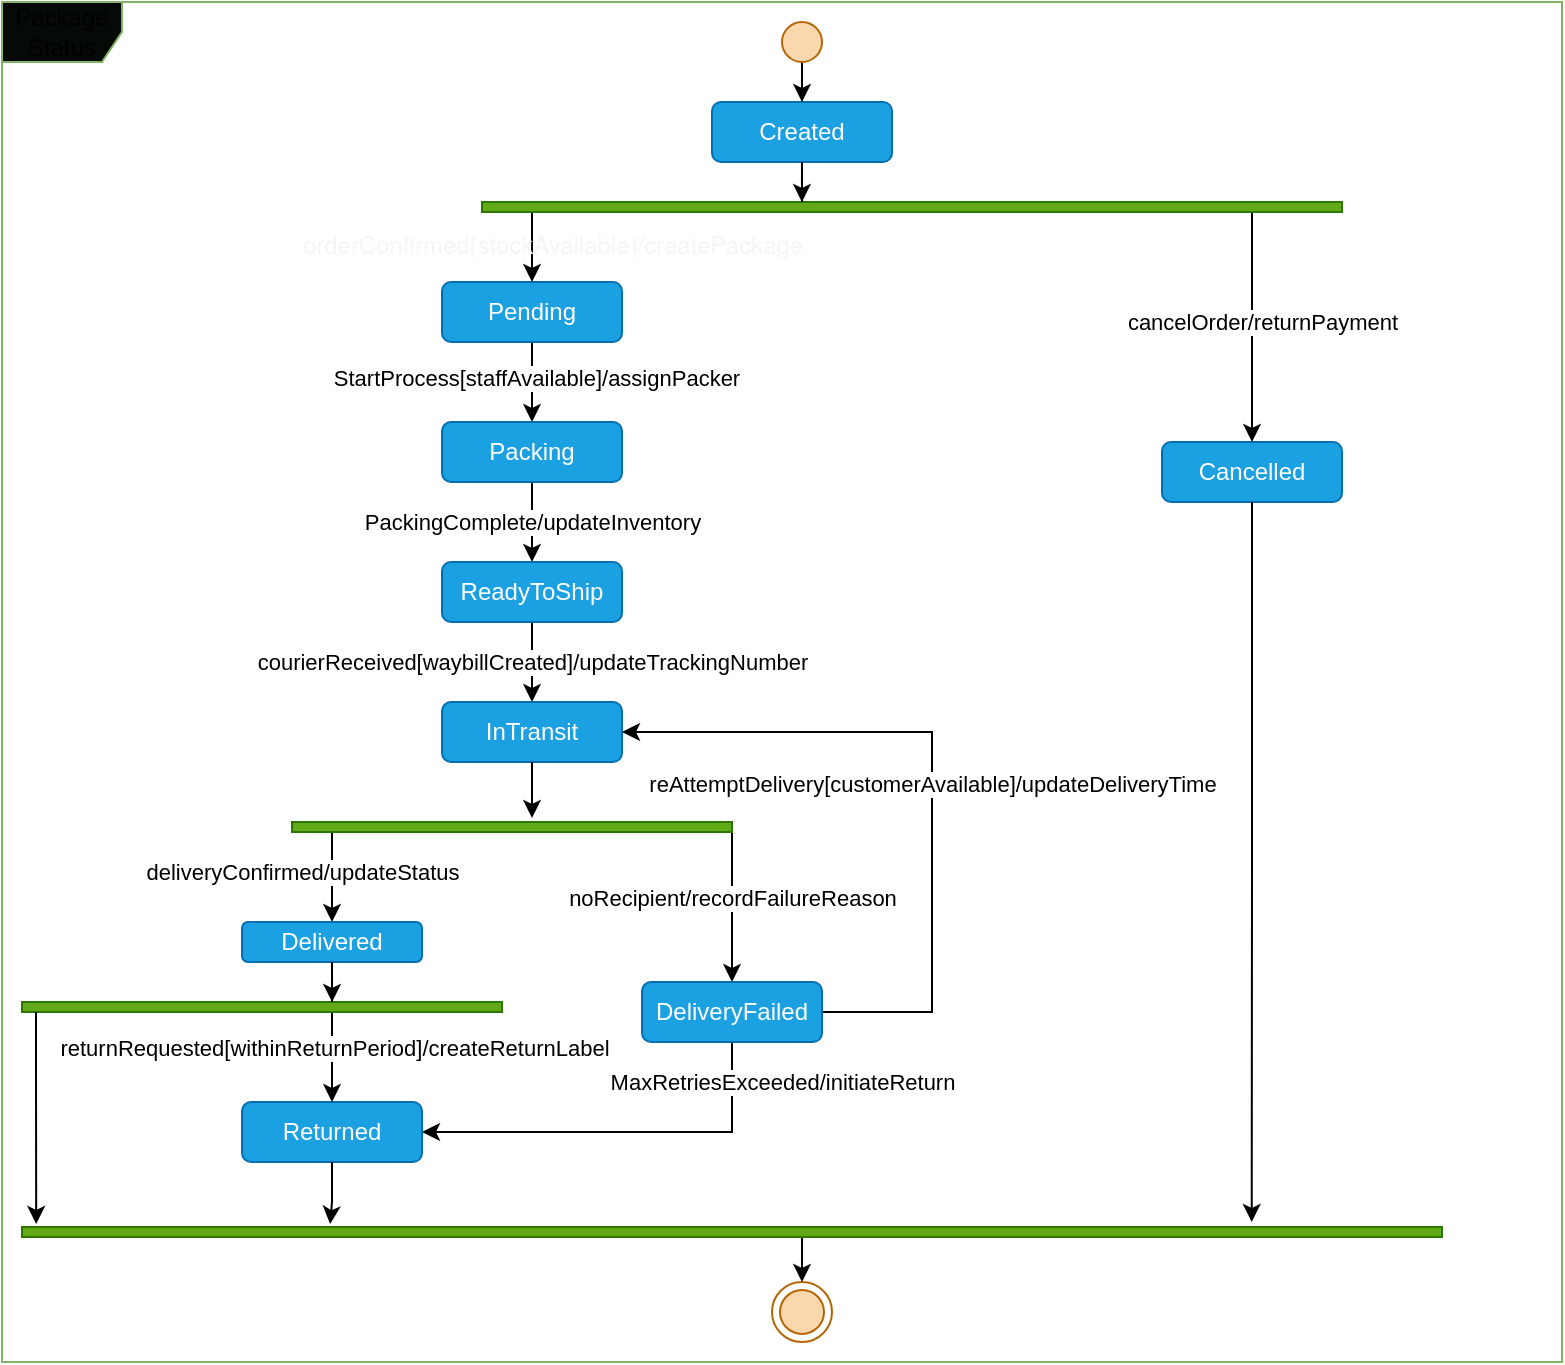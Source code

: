 <mxfile version="25.0.2">
  <diagram name="第 1 页" id="h0PRpNNmoAaoN-pZgCK5">
    <mxGraphModel dx="1064" dy="802" grid="1" gridSize="10" guides="1" tooltips="1" connect="1" arrows="1" fold="1" page="1" pageScale="1" pageWidth="2339" pageHeight="3300" math="0" shadow="0">
      <root>
        <mxCell id="0" />
        <mxCell id="1" parent="0" />
        <mxCell id="0xQNeweGMBsmHiFc38am-51" style="edgeStyle=orthogonalEdgeStyle;rounded=0;orthogonalLoop=1;jettySize=auto;html=1;entryX=0.5;entryY=0;entryDx=0;entryDy=0;" parent="1" source="0xQNeweGMBsmHiFc38am-1" target="0xQNeweGMBsmHiFc38am-2" edge="1">
          <mxGeometry relative="1" as="geometry" />
        </mxCell>
        <mxCell id="0xQNeweGMBsmHiFc38am-1" value="" style="ellipse;fillColor=#fad7ac;html=1;strokeColor=#b46504;" parent="1" vertex="1">
          <mxGeometry x="430" y="110" width="20" height="20" as="geometry" />
        </mxCell>
        <mxCell id="0xQNeweGMBsmHiFc38am-2" value="Created" style="rounded=1;whiteSpace=wrap;html=1;fillColor=#1ba1e2;fontColor=#ffffff;strokeColor=#006EAF;" parent="1" vertex="1">
          <mxGeometry x="395" y="150" width="90" height="30" as="geometry" />
        </mxCell>
        <mxCell id="0xQNeweGMBsmHiFc38am-9" style="edgeStyle=orthogonalEdgeStyle;rounded=0;orthogonalLoop=1;jettySize=auto;html=1;exitX=0.5;exitY=1;exitDx=0;exitDy=0;entryX=0.5;entryY=0;entryDx=0;entryDy=0;" parent="1" source="0xQNeweGMBsmHiFc38am-3" target="0xQNeweGMBsmHiFc38am-8" edge="1">
          <mxGeometry relative="1" as="geometry" />
        </mxCell>
        <mxCell id="0xQNeweGMBsmHiFc38am-10" value="StartProcess[staffAvailable]/assignPacker" style="edgeLabel;html=1;align=center;verticalAlign=middle;resizable=0;points=[];" parent="0xQNeweGMBsmHiFc38am-9" vertex="1" connectable="0">
          <mxGeometry x="-0.1" y="2" relative="1" as="geometry">
            <mxPoint as="offset" />
          </mxGeometry>
        </mxCell>
        <mxCell id="0xQNeweGMBsmHiFc38am-3" value="Pending" style="rounded=1;whiteSpace=wrap;html=1;fillColor=#1ba1e2;fontColor=#ffffff;strokeColor=#006EAF;" parent="1" vertex="1">
          <mxGeometry x="260" y="240" width="90" height="30" as="geometry" />
        </mxCell>
        <mxCell id="0xQNeweGMBsmHiFc38am-12" style="edgeStyle=orthogonalEdgeStyle;rounded=0;orthogonalLoop=1;jettySize=auto;html=1;entryX=0.5;entryY=0;entryDx=0;entryDy=0;" parent="1" source="0xQNeweGMBsmHiFc38am-8" target="0xQNeweGMBsmHiFc38am-11" edge="1">
          <mxGeometry relative="1" as="geometry" />
        </mxCell>
        <mxCell id="0xQNeweGMBsmHiFc38am-13" value="PackingComplete/updateInventory" style="edgeLabel;html=1;align=center;verticalAlign=middle;resizable=0;points=[];" parent="0xQNeweGMBsmHiFc38am-12" vertex="1" connectable="0">
          <mxGeometry x="-0.6" y="2" relative="1" as="geometry">
            <mxPoint x="-2" y="12" as="offset" />
          </mxGeometry>
        </mxCell>
        <mxCell id="0xQNeweGMBsmHiFc38am-8" value="Packing" style="rounded=1;whiteSpace=wrap;html=1;fillColor=#1ba1e2;fontColor=#ffffff;strokeColor=#006EAF;" parent="1" vertex="1">
          <mxGeometry x="260" y="310" width="90" height="30" as="geometry" />
        </mxCell>
        <mxCell id="0xQNeweGMBsmHiFc38am-15" style="edgeStyle=orthogonalEdgeStyle;rounded=0;orthogonalLoop=1;jettySize=auto;html=1;entryX=0.5;entryY=0;entryDx=0;entryDy=0;" parent="1" source="0xQNeweGMBsmHiFc38am-11" target="0xQNeweGMBsmHiFc38am-14" edge="1">
          <mxGeometry relative="1" as="geometry" />
        </mxCell>
        <mxCell id="0xQNeweGMBsmHiFc38am-16" value="courierReceived[waybillCreated]/updateTrackingNumber" style="edgeLabel;html=1;align=center;verticalAlign=middle;resizable=0;points=[];" parent="0xQNeweGMBsmHiFc38am-15" vertex="1" connectable="0">
          <mxGeometry x="-0.24" y="1" relative="1" as="geometry">
            <mxPoint x="-1" y="5" as="offset" />
          </mxGeometry>
        </mxCell>
        <mxCell id="0xQNeweGMBsmHiFc38am-11" value="ReadyToShip" style="rounded=1;whiteSpace=wrap;html=1;fillColor=#1ba1e2;fontColor=#ffffff;strokeColor=#006EAF;" parent="1" vertex="1">
          <mxGeometry x="260" y="380" width="90" height="30" as="geometry" />
        </mxCell>
        <mxCell id="0xQNeweGMBsmHiFc38am-14" value="InTransit" style="rounded=1;whiteSpace=wrap;html=1;fillColor=#1ba1e2;fontColor=#ffffff;strokeColor=#006EAF;" parent="1" vertex="1">
          <mxGeometry x="260" y="450" width="90" height="30" as="geometry" />
        </mxCell>
        <mxCell id="0xQNeweGMBsmHiFc38am-24" style="edgeStyle=orthogonalEdgeStyle;rounded=0;orthogonalLoop=1;jettySize=auto;html=1;entryX=0.5;entryY=0;entryDx=0;entryDy=0;" parent="1" source="0xQNeweGMBsmHiFc38am-17" target="0xQNeweGMBsmHiFc38am-18" edge="1">
          <mxGeometry relative="1" as="geometry">
            <Array as="points">
              <mxPoint x="205" y="530" />
              <mxPoint x="205" y="530" />
            </Array>
          </mxGeometry>
        </mxCell>
        <mxCell id="0xQNeweGMBsmHiFc38am-31" value="deliveryConfirmed/updateStatus" style="edgeLabel;html=1;align=center;verticalAlign=middle;resizable=0;points=[];" parent="0xQNeweGMBsmHiFc38am-24" vertex="1" connectable="0">
          <mxGeometry x="-0.143" y="1" relative="1" as="geometry">
            <mxPoint x="-16" as="offset" />
          </mxGeometry>
        </mxCell>
        <mxCell id="0xQNeweGMBsmHiFc38am-26" style="edgeStyle=orthogonalEdgeStyle;rounded=0;orthogonalLoop=1;jettySize=auto;html=1;entryX=0.5;entryY=0;entryDx=0;entryDy=0;" parent="1" source="0xQNeweGMBsmHiFc38am-17" target="0xQNeweGMBsmHiFc38am-19" edge="1">
          <mxGeometry relative="1" as="geometry">
            <Array as="points">
              <mxPoint x="405" y="530" />
              <mxPoint x="405" y="530" />
            </Array>
          </mxGeometry>
        </mxCell>
        <mxCell id="0xQNeweGMBsmHiFc38am-32" value="noRecipient/recordFailureReason" style="edgeLabel;html=1;align=center;verticalAlign=middle;resizable=0;points=[];" parent="0xQNeweGMBsmHiFc38am-26" vertex="1" connectable="0">
          <mxGeometry x="-0.143" relative="1" as="geometry">
            <mxPoint y="1" as="offset" />
          </mxGeometry>
        </mxCell>
        <mxCell id="0xQNeweGMBsmHiFc38am-17" value="" style="html=1;points=[];perimeter=orthogonalPerimeter;fillColor=#60a917;direction=south;fontColor=#ffffff;strokeColor=#2D7600;" parent="1" vertex="1">
          <mxGeometry x="185" y="510" width="220" height="5" as="geometry" />
        </mxCell>
        <mxCell id="0xQNeweGMBsmHiFc38am-18" value="Delivered" style="rounded=1;whiteSpace=wrap;html=1;fillColor=#1ba1e2;fontColor=#ffffff;strokeColor=#006EAF;" parent="1" vertex="1">
          <mxGeometry x="160" y="560" width="90" height="20" as="geometry" />
        </mxCell>
        <mxCell id="0xQNeweGMBsmHiFc38am-30" style="edgeStyle=orthogonalEdgeStyle;rounded=0;orthogonalLoop=1;jettySize=auto;html=1;exitX=1;exitY=0.5;exitDx=0;exitDy=0;entryX=1;entryY=0.5;entryDx=0;entryDy=0;" parent="1" source="0xQNeweGMBsmHiFc38am-19" target="0xQNeweGMBsmHiFc38am-14" edge="1">
          <mxGeometry relative="1" as="geometry">
            <Array as="points">
              <mxPoint x="505" y="605" />
              <mxPoint x="505" y="465" />
            </Array>
          </mxGeometry>
        </mxCell>
        <mxCell id="0xQNeweGMBsmHiFc38am-33" value="reAttemptDelivery[customerAvailable]/updateDeliveryTime" style="edgeLabel;html=1;align=center;verticalAlign=middle;resizable=0;points=[];" parent="0xQNeweGMBsmHiFc38am-30" vertex="1" connectable="0">
          <mxGeometry x="-0.003" y="1" relative="1" as="geometry">
            <mxPoint x="1" y="5" as="offset" />
          </mxGeometry>
        </mxCell>
        <mxCell id="0xQNeweGMBsmHiFc38am-40" style="edgeStyle=orthogonalEdgeStyle;rounded=0;orthogonalLoop=1;jettySize=auto;html=1;entryX=1;entryY=0.5;entryDx=0;entryDy=0;" parent="1" source="0xQNeweGMBsmHiFc38am-19" target="0xQNeweGMBsmHiFc38am-35" edge="1">
          <mxGeometry relative="1" as="geometry">
            <Array as="points">
              <mxPoint x="405" y="665" />
            </Array>
          </mxGeometry>
        </mxCell>
        <mxCell id="0xQNeweGMBsmHiFc38am-41" value="MaxRetriesExceeded/initiateReturn" style="edgeLabel;html=1;align=center;verticalAlign=middle;resizable=0;points=[];" parent="0xQNeweGMBsmHiFc38am-40" vertex="1" connectable="0">
          <mxGeometry x="-0.71" relative="1" as="geometry">
            <mxPoint x="25" y="-9" as="offset" />
          </mxGeometry>
        </mxCell>
        <mxCell id="0xQNeweGMBsmHiFc38am-19" value="DeliveryFailed" style="rounded=1;whiteSpace=wrap;html=1;fillColor=#1ba1e2;fontColor=#ffffff;strokeColor=#006EAF;" parent="1" vertex="1">
          <mxGeometry x="360" y="590" width="90" height="30" as="geometry" />
        </mxCell>
        <mxCell id="0xQNeweGMBsmHiFc38am-23" style="edgeStyle=orthogonalEdgeStyle;rounded=0;orthogonalLoop=1;jettySize=auto;html=1;" parent="1" source="0xQNeweGMBsmHiFc38am-14" edge="1">
          <mxGeometry relative="1" as="geometry">
            <mxPoint x="305" y="508" as="targetPoint" />
          </mxGeometry>
        </mxCell>
        <mxCell id="0xQNeweGMBsmHiFc38am-27" value="" style="ellipse;html=1;shape=endState;fillColor=#fad7ac;strokeColor=#b46504;" parent="1" vertex="1">
          <mxGeometry x="425" y="740" width="30" height="30" as="geometry" />
        </mxCell>
        <mxCell id="0xQNeweGMBsmHiFc38am-34" value="Package Status" style="shape=umlFrame;whiteSpace=wrap;html=1;pointerEvents=0;fillColor=#060a06;strokeColor=#82b366;" parent="1" vertex="1">
          <mxGeometry x="40" y="100" width="780" height="680" as="geometry" />
        </mxCell>
        <mxCell id="0xQNeweGMBsmHiFc38am-35" value="Returned" style="rounded=1;whiteSpace=wrap;html=1;fillColor=#1ba1e2;fontColor=#ffffff;strokeColor=#006EAF;" parent="1" vertex="1">
          <mxGeometry x="160" y="650" width="90" height="30" as="geometry" />
        </mxCell>
        <mxCell id="0xQNeweGMBsmHiFc38am-42" value="Cancelled" style="rounded=1;whiteSpace=wrap;html=1;fillColor=#1ba1e2;fontColor=#ffffff;strokeColor=#006EAF;" parent="1" vertex="1">
          <mxGeometry x="620" y="320" width="90" height="30" as="geometry" />
        </mxCell>
        <mxCell id="0xQNeweGMBsmHiFc38am-49" style="edgeStyle=orthogonalEdgeStyle;rounded=0;orthogonalLoop=1;jettySize=auto;html=1;entryX=0.5;entryY=0;entryDx=0;entryDy=0;" parent="1" source="0xQNeweGMBsmHiFc38am-48" target="0xQNeweGMBsmHiFc38am-3" edge="1">
          <mxGeometry relative="1" as="geometry">
            <Array as="points">
              <mxPoint x="305" y="210" />
              <mxPoint x="305" y="210" />
            </Array>
          </mxGeometry>
        </mxCell>
        <mxCell id="0xQNeweGMBsmHiFc38am-53" style="edgeStyle=orthogonalEdgeStyle;rounded=0;orthogonalLoop=1;jettySize=auto;html=1;entryX=0.5;entryY=0;entryDx=0;entryDy=0;" parent="1" source="0xQNeweGMBsmHiFc38am-48" target="0xQNeweGMBsmHiFc38am-42" edge="1">
          <mxGeometry relative="1" as="geometry">
            <Array as="points">
              <mxPoint x="665" y="250" />
              <mxPoint x="665" y="250" />
            </Array>
          </mxGeometry>
        </mxCell>
        <mxCell id="0xQNeweGMBsmHiFc38am-54" value="cancelOrder/returnPayment" style="edgeLabel;html=1;align=center;verticalAlign=middle;resizable=0;points=[];" parent="0xQNeweGMBsmHiFc38am-53" vertex="1" connectable="0">
          <mxGeometry x="-0.289" y="3" relative="1" as="geometry">
            <mxPoint x="2" y="14" as="offset" />
          </mxGeometry>
        </mxCell>
        <mxCell id="0xQNeweGMBsmHiFc38am-48" value="" style="html=1;points=[];perimeter=orthogonalPerimeter;fillColor=#60a917;direction=south;fontColor=#ffffff;strokeColor=#2D7600;" parent="1" vertex="1">
          <mxGeometry x="280" y="200" width="430" height="5" as="geometry" />
        </mxCell>
        <mxCell id="0xQNeweGMBsmHiFc38am-58" style="edgeStyle=orthogonalEdgeStyle;rounded=0;orthogonalLoop=1;jettySize=auto;html=1;entryX=0.5;entryY=0;entryDx=0;entryDy=0;" parent="1" source="0xQNeweGMBsmHiFc38am-56" target="0xQNeweGMBsmHiFc38am-35" edge="1">
          <mxGeometry relative="1" as="geometry">
            <Array as="points">
              <mxPoint x="205" y="610" />
              <mxPoint x="205" y="610" />
            </Array>
          </mxGeometry>
        </mxCell>
        <mxCell id="0xQNeweGMBsmHiFc38am-59" value="returnRequested[withinReturnPeriod]/createReturnLabel" style="edgeLabel;html=1;align=center;verticalAlign=middle;resizable=0;points=[];" parent="0xQNeweGMBsmHiFc38am-58" vertex="1" connectable="0">
          <mxGeometry x="-0.2" y="1" relative="1" as="geometry">
            <mxPoint as="offset" />
          </mxGeometry>
        </mxCell>
        <mxCell id="0xQNeweGMBsmHiFc38am-56" value="" style="html=1;points=[];perimeter=orthogonalPerimeter;fillColor=#60a917;direction=south;fontColor=#ffffff;strokeColor=#2D7600;" parent="1" vertex="1">
          <mxGeometry x="50" y="600" width="240" height="5" as="geometry" />
        </mxCell>
        <mxCell id="0xQNeweGMBsmHiFc38am-65" style="edgeStyle=orthogonalEdgeStyle;rounded=0;orthogonalLoop=1;jettySize=auto;html=1;entryX=0.5;entryY=0;entryDx=0;entryDy=0;" parent="1" source="0xQNeweGMBsmHiFc38am-62" target="0xQNeweGMBsmHiFc38am-27" edge="1">
          <mxGeometry relative="1" as="geometry">
            <Array as="points">
              <mxPoint x="440" y="740" />
              <mxPoint x="440" y="740" />
            </Array>
          </mxGeometry>
        </mxCell>
        <mxCell id="0xQNeweGMBsmHiFc38am-62" value="" style="html=1;points=[];perimeter=orthogonalPerimeter;fillColor=#60a917;direction=south;fontColor=#ffffff;strokeColor=#2D7600;" parent="1" vertex="1">
          <mxGeometry x="50" y="712.5" width="710" height="5" as="geometry" />
        </mxCell>
        <mxCell id="0xQNeweGMBsmHiFc38am-70" style="edgeStyle=orthogonalEdgeStyle;rounded=0;orthogonalLoop=1;jettySize=auto;html=1;entryX=0;entryY=0.628;entryDx=0;entryDy=0;entryPerimeter=0;" parent="1" source="0xQNeweGMBsmHiFc38am-2" target="0xQNeweGMBsmHiFc38am-48" edge="1">
          <mxGeometry relative="1" as="geometry" />
        </mxCell>
        <mxCell id="0xQNeweGMBsmHiFc38am-72" style="edgeStyle=orthogonalEdgeStyle;rounded=0;orthogonalLoop=1;jettySize=auto;html=1;entryX=-0.5;entryY=0.134;entryDx=0;entryDy=0;entryPerimeter=0;" parent="1" source="0xQNeweGMBsmHiFc38am-42" target="0xQNeweGMBsmHiFc38am-62" edge="1">
          <mxGeometry relative="1" as="geometry" />
        </mxCell>
        <mxCell id="0xQNeweGMBsmHiFc38am-73" style="edgeStyle=orthogonalEdgeStyle;rounded=0;orthogonalLoop=1;jettySize=auto;html=1;entryX=-0.3;entryY=0.783;entryDx=0;entryDy=0;entryPerimeter=0;" parent="1" source="0xQNeweGMBsmHiFc38am-35" target="0xQNeweGMBsmHiFc38am-62" edge="1">
          <mxGeometry relative="1" as="geometry" />
        </mxCell>
        <mxCell id="0xQNeweGMBsmHiFc38am-74" style="edgeStyle=orthogonalEdgeStyle;rounded=0;orthogonalLoop=1;jettySize=auto;html=1;entryX=-0.3;entryY=0.99;entryDx=0;entryDy=0;entryPerimeter=0;" parent="1" source="0xQNeweGMBsmHiFc38am-56" target="0xQNeweGMBsmHiFc38am-62" edge="1">
          <mxGeometry relative="1" as="geometry">
            <Array as="points">
              <mxPoint x="57" y="630" />
              <mxPoint x="57" y="630" />
            </Array>
          </mxGeometry>
        </mxCell>
        <mxCell id="0xQNeweGMBsmHiFc38am-78" style="edgeStyle=orthogonalEdgeStyle;rounded=0;orthogonalLoop=1;jettySize=auto;html=1;entryX=0;entryY=0.354;entryDx=0;entryDy=0;entryPerimeter=0;" parent="1" source="0xQNeweGMBsmHiFc38am-18" target="0xQNeweGMBsmHiFc38am-56" edge="1">
          <mxGeometry relative="1" as="geometry" />
        </mxCell>
        <mxCell id="OTFyw6MTZVvnnE6RAgK9-1" value="&lt;p class=&quot;p1&quot; style=&quot;margin: 0px; font-variant-numeric: normal; font-variant-east-asian: normal; font-variant-alternates: normal; font-size-adjust: none; font-kerning: auto; font-optical-sizing: auto; font-feature-settings: normal; font-variation-settings: normal; font-variant-position: normal; font-stretch: normal; line-height: normal; font-family: &amp;quot;Helvetica Neue&amp;quot;; text-align: start; text-wrap: wrap;&quot;&gt;orderConfirmed&lt;span class=&quot;s1&quot; style=&quot;font-variant-numeric: normal; font-variant-east-asian: normal; font-variant-alternates: normal; font-size-adjust: none; font-kerning: auto; font-optical-sizing: auto; font-feature-settings: normal; font-variation-settings: normal; font-variant-position: normal; font-stretch: normal; line-height: normal; font-family: &amp;quot;PingFang SC&amp;quot;;&quot;&gt;[&lt;/span&gt;stockAvailable&lt;span class=&quot;s1&quot; style=&quot;font-variant-numeric: normal; font-variant-east-asian: normal; font-variant-alternates: normal; font-size-adjust: none; font-kerning: auto; font-optical-sizing: auto; font-feature-settings: normal; font-variation-settings: normal; font-variant-position: normal; font-stretch: normal; line-height: normal; font-family: &amp;quot;PingFang SC&amp;quot;;&quot;&gt;]&lt;/span&gt;/createPackage&lt;/p&gt;" style="text;html=1;align=center;verticalAlign=middle;resizable=0;points=[];autosize=1;strokeColor=none;fillColor=none;fontColor=#f5f5f5;" vertex="1" parent="1">
          <mxGeometry x="175" y="205" width="280" height="30" as="geometry" />
        </mxCell>
      </root>
    </mxGraphModel>
  </diagram>
</mxfile>
